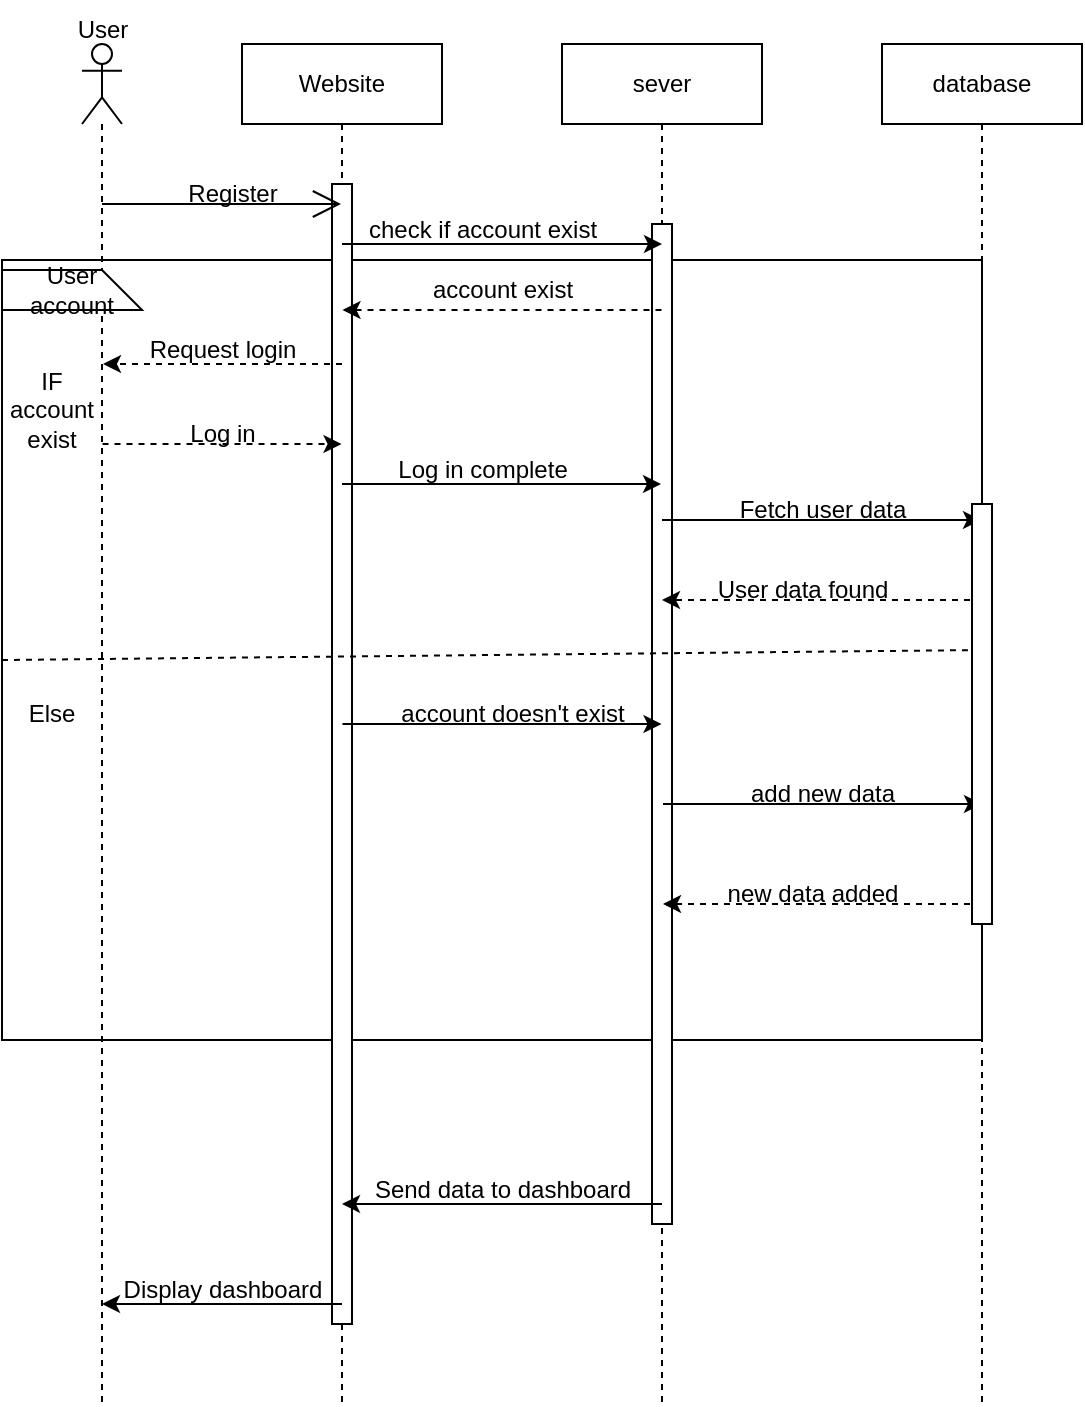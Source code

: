 <mxfile version="27.0.9">
  <diagram name="Page-1" id="tK38c1M8dN7rYRfojU7-">
    <mxGraphModel dx="1376" dy="412" grid="1" gridSize="10" guides="1" tooltips="1" connect="1" arrows="1" fold="1" page="1" pageScale="1" pageWidth="850" pageHeight="1100" math="0" shadow="0">
      <root>
        <mxCell id="0" />
        <mxCell id="1" parent="0" />
        <mxCell id="RTzyEY6zPjFMhnzcprwU-13" value="" style="rounded=0;whiteSpace=wrap;html=1;" vertex="1" parent="1">
          <mxGeometry x="-40" y="148" width="490" height="390" as="geometry" />
        </mxCell>
        <mxCell id="TIKqu0mZGgTxE3p_EpjN-2" value="Website" style="shape=umlLifeline;perimeter=lifelinePerimeter;whiteSpace=wrap;html=1;container=1;dropTarget=0;collapsible=0;recursiveResize=0;outlineConnect=0;portConstraint=eastwest;newEdgeStyle={&quot;curved&quot;:0,&quot;rounded&quot;:0};" parent="1" vertex="1">
          <mxGeometry x="80" y="40" width="100" height="680" as="geometry" />
        </mxCell>
        <mxCell id="RTzyEY6zPjFMhnzcprwU-28" value="" style="html=1;points=[[0,0,0,0,5],[0,1,0,0,-5],[1,0,0,0,5],[1,1,0,0,-5]];perimeter=orthogonalPerimeter;outlineConnect=0;targetShapes=umlLifeline;portConstraint=eastwest;newEdgeStyle={&quot;curved&quot;:0,&quot;rounded&quot;:0};" vertex="1" parent="TIKqu0mZGgTxE3p_EpjN-2">
          <mxGeometry x="45" y="70" width="10" height="570" as="geometry" />
        </mxCell>
        <mxCell id="TIKqu0mZGgTxE3p_EpjN-3" value="sever" style="shape=umlLifeline;perimeter=lifelinePerimeter;whiteSpace=wrap;html=1;container=1;dropTarget=0;collapsible=0;recursiveResize=0;outlineConnect=0;portConstraint=eastwest;newEdgeStyle={&quot;curved&quot;:0,&quot;rounded&quot;:0};" parent="1" vertex="1">
          <mxGeometry x="240" y="40" width="100" height="680" as="geometry" />
        </mxCell>
        <mxCell id="RTzyEY6zPjFMhnzcprwU-29" value="" style="html=1;points=[[0,0,0,0,5],[0,1,0,0,-5],[1,0,0,0,5],[1,1,0,0,-5]];perimeter=orthogonalPerimeter;outlineConnect=0;targetShapes=umlLifeline;portConstraint=eastwest;newEdgeStyle={&quot;curved&quot;:0,&quot;rounded&quot;:0};" vertex="1" parent="TIKqu0mZGgTxE3p_EpjN-3">
          <mxGeometry x="45" y="90" width="10" height="500" as="geometry" />
        </mxCell>
        <mxCell id="TIKqu0mZGgTxE3p_EpjN-4" value="database" style="shape=umlLifeline;perimeter=lifelinePerimeter;whiteSpace=wrap;html=1;container=1;dropTarget=0;collapsible=0;recursiveResize=0;outlineConnect=0;portConstraint=eastwest;newEdgeStyle={&quot;curved&quot;:0,&quot;rounded&quot;:0};" parent="1" vertex="1">
          <mxGeometry x="400" y="40" width="100" height="680" as="geometry" />
        </mxCell>
        <mxCell id="TIKqu0mZGgTxE3p_EpjN-5" value="" style="shape=umlLifeline;perimeter=lifelinePerimeter;whiteSpace=wrap;html=1;container=1;dropTarget=0;collapsible=0;recursiveResize=0;outlineConnect=0;portConstraint=eastwest;newEdgeStyle={&quot;curved&quot;:0,&quot;rounded&quot;:0};participant=umlActor;" parent="1" vertex="1">
          <mxGeometry y="40" width="20" height="680" as="geometry" />
        </mxCell>
        <mxCell id="TIKqu0mZGgTxE3p_EpjN-6" value="" style="endArrow=open;endFill=1;endSize=12;html=1;rounded=0;" parent="1" target="TIKqu0mZGgTxE3p_EpjN-2" edge="1">
          <mxGeometry width="160" relative="1" as="geometry">
            <mxPoint x="10" y="120" as="sourcePoint" />
            <mxPoint x="170" y="120" as="targetPoint" />
          </mxGeometry>
        </mxCell>
        <mxCell id="TIKqu0mZGgTxE3p_EpjN-7" value="Register" style="text;html=1;align=center;verticalAlign=middle;resizable=0;points=[];autosize=1;strokeColor=none;fillColor=none;" parent="1" vertex="1">
          <mxGeometry x="40" y="100" width="70" height="30" as="geometry" />
        </mxCell>
        <mxCell id="TIKqu0mZGgTxE3p_EpjN-12" value="check if account exist" style="text;html=1;align=center;verticalAlign=middle;resizable=0;points=[];autosize=1;strokeColor=none;fillColor=none;" parent="1" vertex="1">
          <mxGeometry x="130" y="118" width="140" height="30" as="geometry" />
        </mxCell>
        <mxCell id="TIKqu0mZGgTxE3p_EpjN-16" value="" style="endArrow=classic;html=1;rounded=0;" parent="1" source="TIKqu0mZGgTxE3p_EpjN-2" edge="1">
          <mxGeometry width="50" height="50" relative="1" as="geometry">
            <mxPoint x="240" y="190" as="sourcePoint" />
            <mxPoint x="290" y="140" as="targetPoint" />
          </mxGeometry>
        </mxCell>
        <mxCell id="TIKqu0mZGgTxE3p_EpjN-17" value="" style="endArrow=classic;html=1;rounded=0;dashed=1;" parent="1" edge="1">
          <mxGeometry width="50" height="50" relative="1" as="geometry">
            <mxPoint x="289.75" y="173" as="sourcePoint" />
            <mxPoint x="130.25" y="173" as="targetPoint" />
          </mxGeometry>
        </mxCell>
        <mxCell id="TIKqu0mZGgTxE3p_EpjN-18" value="account exist" style="text;html=1;align=center;verticalAlign=middle;resizable=0;points=[];autosize=1;strokeColor=none;fillColor=none;" parent="1" vertex="1">
          <mxGeometry x="165" y="148" width="90" height="30" as="geometry" />
        </mxCell>
        <mxCell id="TIKqu0mZGgTxE3p_EpjN-19" value="" style="endArrow=classic;html=1;rounded=0;dashed=1;" parent="1" edge="1">
          <mxGeometry width="50" height="50" relative="1" as="geometry">
            <mxPoint x="130" y="200" as="sourcePoint" />
            <mxPoint x="10.5" y="200" as="targetPoint" />
          </mxGeometry>
        </mxCell>
        <mxCell id="TIKqu0mZGgTxE3p_EpjN-22" value="Request login" style="text;html=1;align=center;verticalAlign=middle;resizable=0;points=[];autosize=1;strokeColor=none;fillColor=none;" parent="1" vertex="1">
          <mxGeometry x="20" y="178" width="100" height="30" as="geometry" />
        </mxCell>
        <mxCell id="TIKqu0mZGgTxE3p_EpjN-23" value="" style="endArrow=classic;html=1;rounded=0;dashed=1;" parent="1" edge="1">
          <mxGeometry width="50" height="50" relative="1" as="geometry">
            <mxPoint x="10.25" y="240" as="sourcePoint" />
            <mxPoint x="129.75" y="240" as="targetPoint" />
          </mxGeometry>
        </mxCell>
        <mxCell id="TIKqu0mZGgTxE3p_EpjN-26" value="Log in" style="text;html=1;align=center;verticalAlign=middle;resizable=0;points=[];autosize=1;strokeColor=none;fillColor=none;dashed=1;" parent="1" vertex="1">
          <mxGeometry x="40" y="220" width="60" height="30" as="geometry" />
        </mxCell>
        <mxCell id="TIKqu0mZGgTxE3p_EpjN-27" value="" style="endArrow=classic;html=1;rounded=0;" parent="1" target="TIKqu0mZGgTxE3p_EpjN-3" edge="1">
          <mxGeometry width="50" height="50" relative="1" as="geometry">
            <mxPoint x="130" y="260" as="sourcePoint" />
            <mxPoint x="180" y="210" as="targetPoint" />
          </mxGeometry>
        </mxCell>
        <mxCell id="TIKqu0mZGgTxE3p_EpjN-32" value="Log in complete" style="text;html=1;align=center;verticalAlign=middle;resizable=0;points=[];autosize=1;strokeColor=none;fillColor=none;" parent="1" vertex="1">
          <mxGeometry x="145" y="238" width="110" height="30" as="geometry" />
        </mxCell>
        <mxCell id="TIKqu0mZGgTxE3p_EpjN-34" value="" style="endArrow=classic;html=1;rounded=0;" parent="1" target="TIKqu0mZGgTxE3p_EpjN-4" edge="1">
          <mxGeometry width="50" height="50" relative="1" as="geometry">
            <mxPoint x="290" y="278" as="sourcePoint" />
            <mxPoint x="340" y="228" as="targetPoint" />
          </mxGeometry>
        </mxCell>
        <mxCell id="TIKqu0mZGgTxE3p_EpjN-37" value="Fetch user data" style="text;html=1;align=center;verticalAlign=middle;resizable=0;points=[];autosize=1;strokeColor=none;fillColor=none;" parent="1" vertex="1">
          <mxGeometry x="315" y="258" width="110" height="30" as="geometry" />
        </mxCell>
        <mxCell id="TIKqu0mZGgTxE3p_EpjN-38" value="" style="endArrow=classic;html=1;rounded=0;dashed=1;" parent="1" target="TIKqu0mZGgTxE3p_EpjN-3" edge="1">
          <mxGeometry width="50" height="50" relative="1" as="geometry">
            <mxPoint x="450" y="318" as="sourcePoint" />
            <mxPoint x="500" y="268" as="targetPoint" />
          </mxGeometry>
        </mxCell>
        <mxCell id="TIKqu0mZGgTxE3p_EpjN-39" value="User data found" style="text;html=1;align=center;verticalAlign=middle;resizable=0;points=[];autosize=1;strokeColor=none;fillColor=none;" parent="1" vertex="1">
          <mxGeometry x="305" y="298" width="110" height="30" as="geometry" />
        </mxCell>
        <mxCell id="RTzyEY6zPjFMhnzcprwU-2" value="User" style="text;html=1;align=center;verticalAlign=middle;resizable=0;points=[];autosize=1;strokeColor=none;fillColor=none;" vertex="1" parent="1">
          <mxGeometry x="-15" y="18" width="50" height="30" as="geometry" />
        </mxCell>
        <mxCell id="RTzyEY6zPjFMhnzcprwU-3" value="" style="endArrow=classic;html=1;rounded=0;" edge="1" parent="1">
          <mxGeometry width="50" height="50" relative="1" as="geometry">
            <mxPoint x="130.25" y="380" as="sourcePoint" />
            <mxPoint x="289.75" y="380" as="targetPoint" />
          </mxGeometry>
        </mxCell>
        <mxCell id="RTzyEY6zPjFMhnzcprwU-5" value="account doesn&#39;t exist" style="text;html=1;align=center;verticalAlign=middle;resizable=0;points=[];autosize=1;strokeColor=none;fillColor=none;" vertex="1" parent="1">
          <mxGeometry x="145" y="360" width="140" height="30" as="geometry" />
        </mxCell>
        <mxCell id="RTzyEY6zPjFMhnzcprwU-6" value="" style="endArrow=classic;html=1;rounded=0;" edge="1" parent="1">
          <mxGeometry width="50" height="50" relative="1" as="geometry">
            <mxPoint x="290.5" y="420" as="sourcePoint" />
            <mxPoint x="450" y="420" as="targetPoint" />
          </mxGeometry>
        </mxCell>
        <mxCell id="RTzyEY6zPjFMhnzcprwU-7" value="add new data" style="text;html=1;align=center;verticalAlign=middle;resizable=0;points=[];autosize=1;strokeColor=none;fillColor=none;" vertex="1" parent="1">
          <mxGeometry x="320" y="400" width="100" height="30" as="geometry" />
        </mxCell>
        <mxCell id="RTzyEY6zPjFMhnzcprwU-8" value="" style="endArrow=classic;html=1;rounded=0;entryX=0.5;entryY=0.923;entryDx=0;entryDy=0;entryPerimeter=0;dashed=1;" edge="1" parent="1">
          <mxGeometry width="50" height="50" relative="1" as="geometry">
            <mxPoint x="450" y="470" as="sourcePoint" />
            <mxPoint x="290.5" y="470" as="targetPoint" />
            <Array as="points" />
          </mxGeometry>
        </mxCell>
        <mxCell id="RTzyEY6zPjFMhnzcprwU-9" value="new data added" style="text;html=1;align=center;verticalAlign=middle;resizable=0;points=[];autosize=1;strokeColor=none;fillColor=none;" vertex="1" parent="1">
          <mxGeometry x="310" y="450" width="110" height="30" as="geometry" />
        </mxCell>
        <mxCell id="RTzyEY6zPjFMhnzcprwU-18" value="" style="endArrow=none;dashed=1;html=1;rounded=0;entryX=1;entryY=0.5;entryDx=0;entryDy=0;" edge="1" parent="1" target="RTzyEY6zPjFMhnzcprwU-13">
          <mxGeometry width="50" height="50" relative="1" as="geometry">
            <mxPoint x="-40" y="348" as="sourcePoint" />
            <mxPoint x="10" y="298" as="targetPoint" />
          </mxGeometry>
        </mxCell>
        <mxCell id="RTzyEY6zPjFMhnzcprwU-19" value="IF account exist" style="text;html=1;align=center;verticalAlign=middle;whiteSpace=wrap;rounded=0;" vertex="1" parent="1">
          <mxGeometry x="-40" y="208" width="50" height="30" as="geometry" />
        </mxCell>
        <mxCell id="RTzyEY6zPjFMhnzcprwU-20" value="Else" style="text;html=1;align=center;verticalAlign=middle;whiteSpace=wrap;rounded=0;" vertex="1" parent="1">
          <mxGeometry x="-40" y="360" width="50" height="30" as="geometry" />
        </mxCell>
        <mxCell id="RTzyEY6zPjFMhnzcprwU-22" value="User account" style="shape=card;whiteSpace=wrap;html=1;direction=south;" vertex="1" parent="1">
          <mxGeometry x="-40" y="153" width="70" height="20" as="geometry" />
        </mxCell>
        <mxCell id="RTzyEY6zPjFMhnzcprwU-23" value="" style="endArrow=classic;html=1;rounded=0;" edge="1" parent="1" target="TIKqu0mZGgTxE3p_EpjN-2">
          <mxGeometry width="50" height="50" relative="1" as="geometry">
            <mxPoint x="290" y="620" as="sourcePoint" />
            <mxPoint x="340" y="570" as="targetPoint" />
          </mxGeometry>
        </mxCell>
        <mxCell id="RTzyEY6zPjFMhnzcprwU-25" value="Send data to dashboard" style="text;html=1;align=center;verticalAlign=middle;resizable=0;points=[];autosize=1;strokeColor=none;fillColor=none;" vertex="1" parent="1">
          <mxGeometry x="135" y="598" width="150" height="30" as="geometry" />
        </mxCell>
        <mxCell id="RTzyEY6zPjFMhnzcprwU-26" value="" style="endArrow=classic;html=1;rounded=0;" edge="1" parent="1" target="TIKqu0mZGgTxE3p_EpjN-5">
          <mxGeometry width="50" height="50" relative="1" as="geometry">
            <mxPoint x="130" y="670" as="sourcePoint" />
            <mxPoint x="180" y="620" as="targetPoint" />
          </mxGeometry>
        </mxCell>
        <mxCell id="RTzyEY6zPjFMhnzcprwU-27" value="Display dashboard" style="text;html=1;align=center;verticalAlign=middle;resizable=0;points=[];autosize=1;strokeColor=none;fillColor=none;" vertex="1" parent="1">
          <mxGeometry x="10" y="648" width="120" height="30" as="geometry" />
        </mxCell>
        <mxCell id="RTzyEY6zPjFMhnzcprwU-30" value="" style="html=1;points=[[0,0,0,0,5],[0,1,0,0,-5],[1,0,0,0,5],[1,1,0,0,-5]];perimeter=orthogonalPerimeter;outlineConnect=0;targetShapes=umlLifeline;portConstraint=eastwest;newEdgeStyle={&quot;curved&quot;:0,&quot;rounded&quot;:0};" vertex="1" parent="1">
          <mxGeometry x="445" y="270" width="10" height="210" as="geometry" />
        </mxCell>
      </root>
    </mxGraphModel>
  </diagram>
</mxfile>
